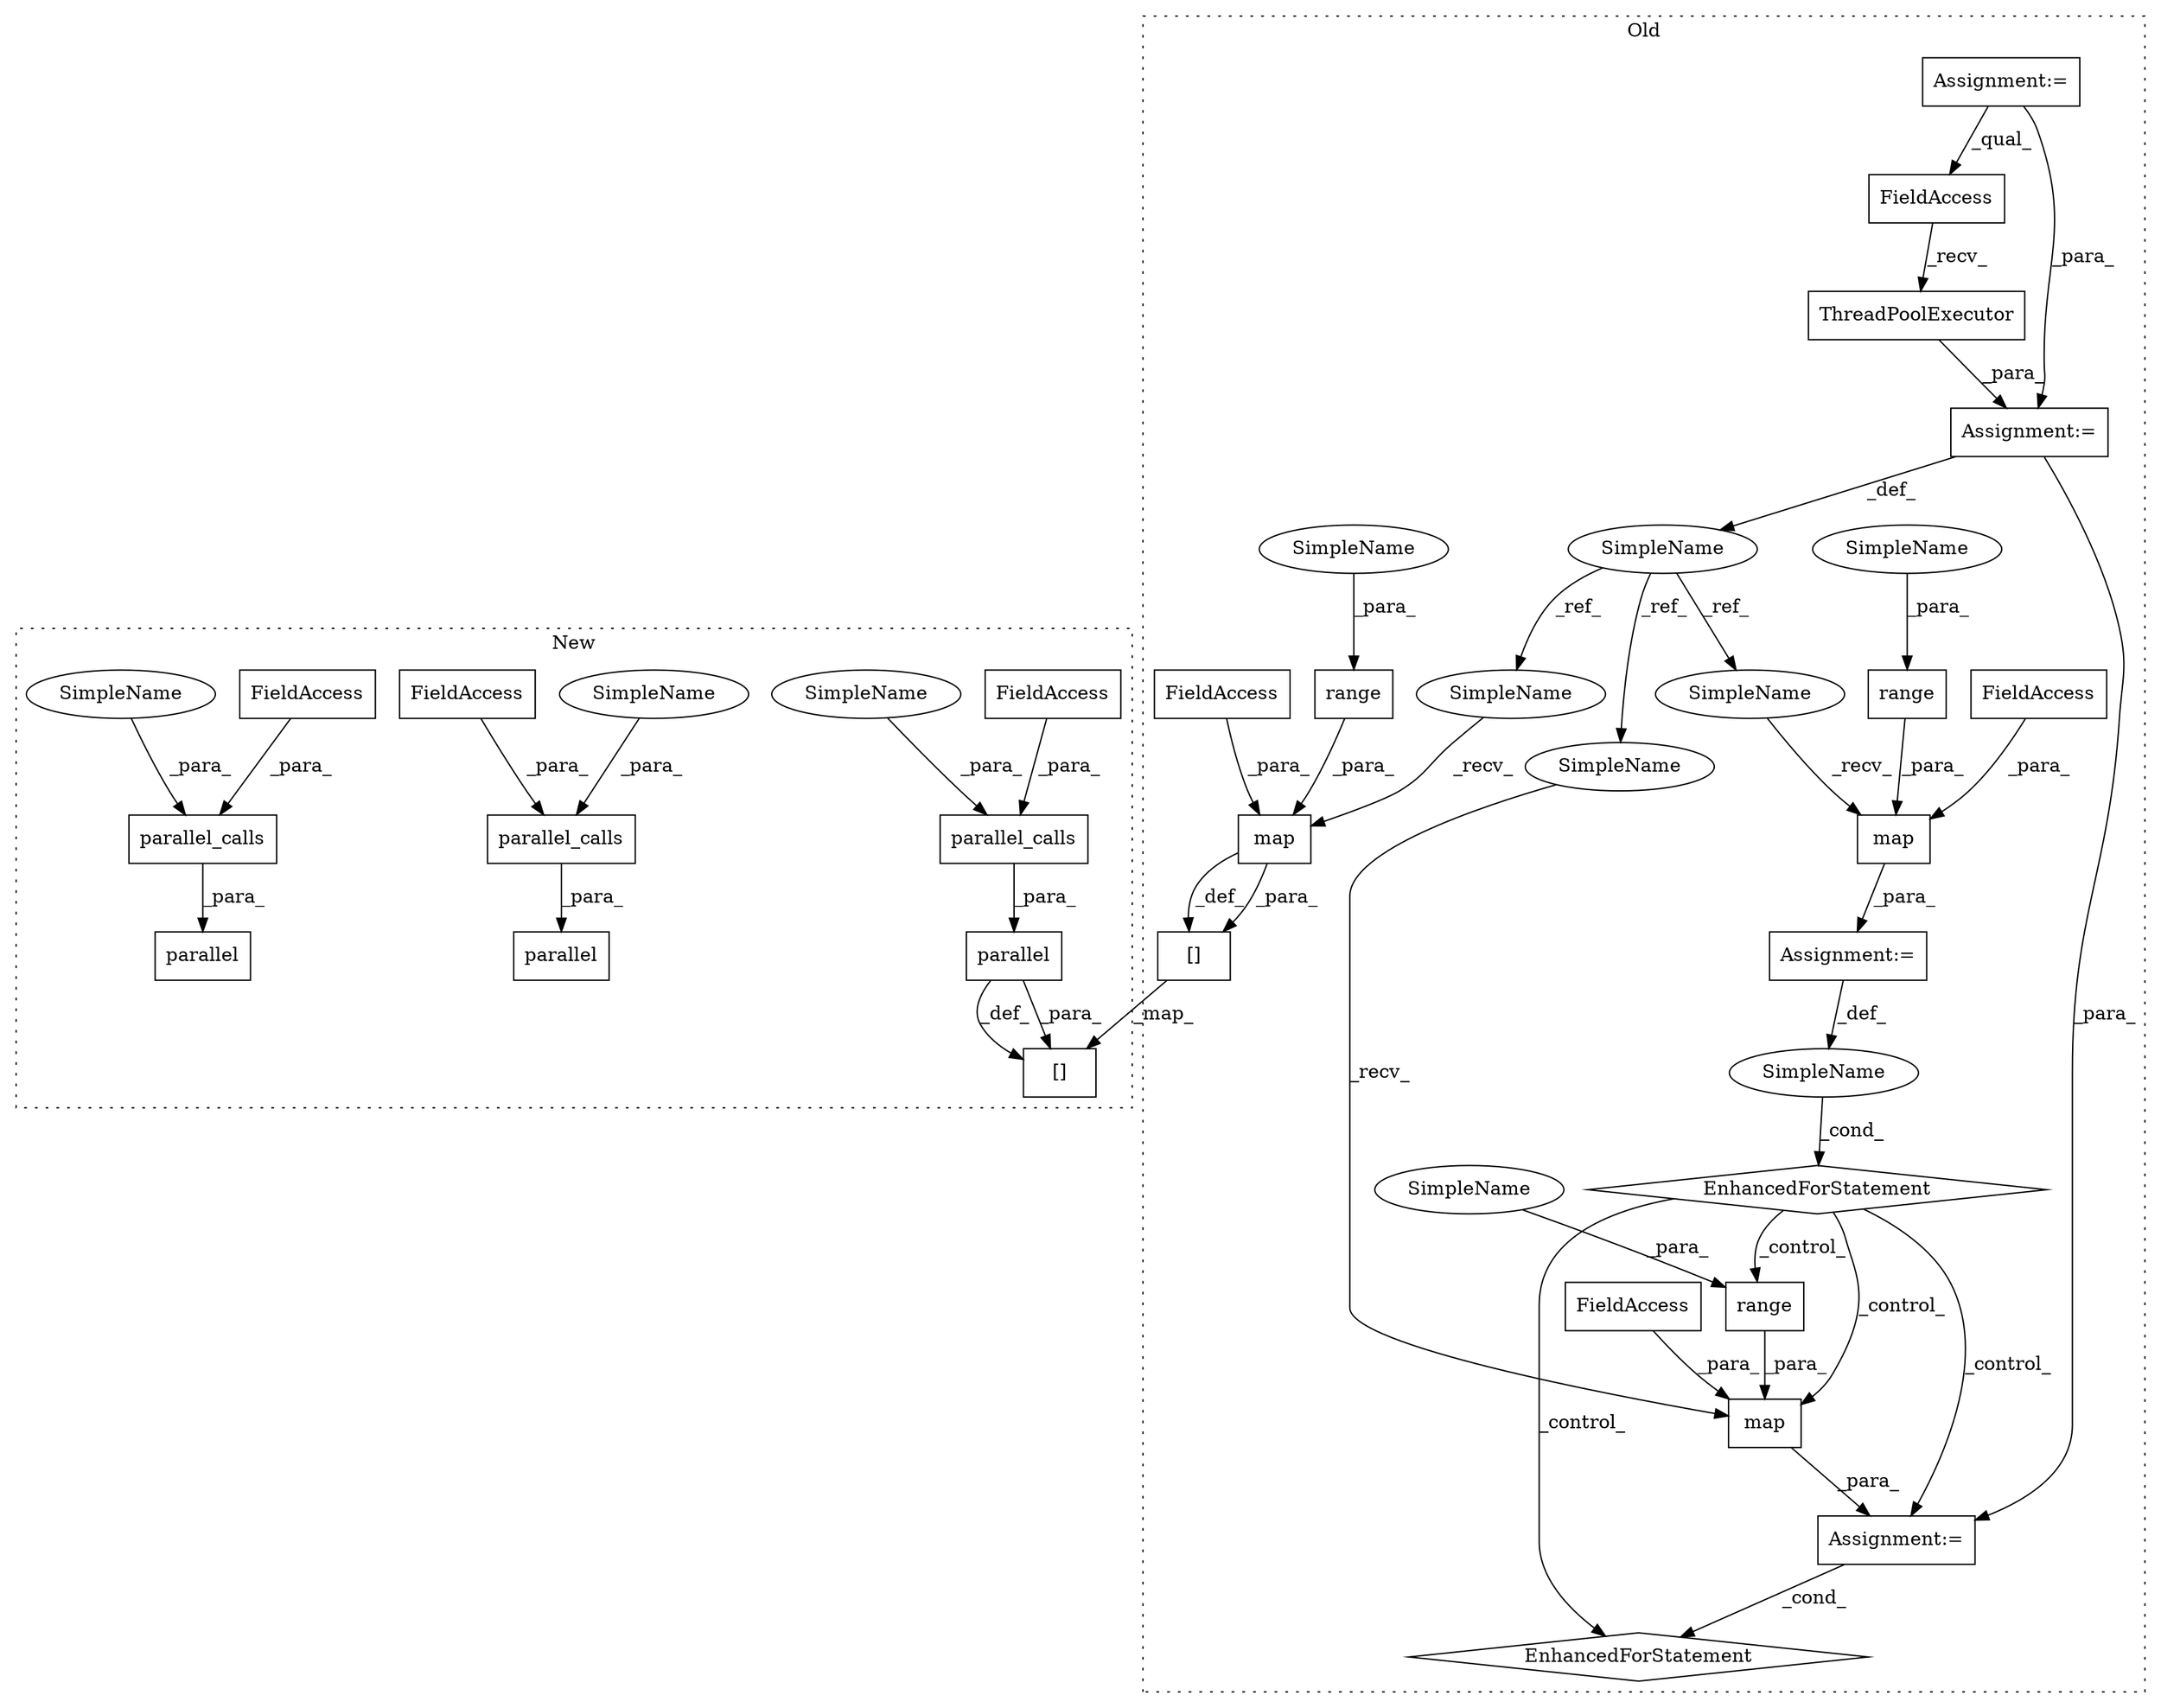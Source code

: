 digraph G {
subgraph cluster0 {
1 [label="EnhancedForStatement" a="70" s="6250,6347" l="53,2" shape="diamond"];
3 [label="range" a="32" s="6464,6477" l="6,1" shape="box"];
5 [label="range" a="32" s="6332,6345" l="6,1" shape="box"];
6 [label="SimpleName" a="42" s="6307" l="1" shape="ellipse"];
7 [label="range" a="32" s="5904,5917" l="6,1" shape="box"];
8 [label="[]" a="2" s="5929,5953" l="19,1" shape="box"];
11 [label="ThreadPoolExecutor" a="32" s="5761,5787" l="19,1" shape="box"];
12 [label="FieldAccess" a="22" s="5742" l="18" shape="box"];
16 [label="Assignment:=" a="7" s="4450" l="10" shape="box"];
17 [label="Assignment:=" a="7" s="6250,6347" l="53,2" shape="box"];
18 [label="Assignment:=" a="7" s="5741" l="1" shape="box"];
19 [label="map" a="32" s="6320,6346" l="4,1" shape="box"];
20 [label="FieldAccess" a="22" s="6324" l="7" shape="box"];
21 [label="SimpleName" a="42" s="5733" l="8" shape="ellipse"];
22 [label="map" a="32" s="5882,5918" l="4,1" shape="box"];
23 [label="FieldAccess" a="22" s="5886" l="17" shape="box"];
27 [label="map" a="32" s="6439,6478" l="4,1" shape="box"];
28 [label="FieldAccess" a="22" s="6443" l="20" shape="box"];
29 [label="EnhancedForStatement" a="70" s="6369,6479" l="53,2" shape="diamond"];
30 [label="Assignment:=" a="7" s="6369,6479" l="53,2" shape="box"];
31 [label="SimpleName" a="42" s="6338" l="7" shape="ellipse"];
32 [label="SimpleName" a="42" s="6470" l="7" shape="ellipse"];
33 [label="SimpleName" a="42" s="5910" l="7" shape="ellipse"];
34 [label="SimpleName" a="42" s="6311" l="8" shape="ellipse"];
35 [label="SimpleName" a="42" s="5873" l="8" shape="ellipse"];
36 [label="SimpleName" a="42" s="6430" l="8" shape="ellipse"];
label = "Old";
style="dotted";
}
subgraph cluster1 {
2 [label="parallel_calls" a="32" s="5956,5996" l="15,1" shape="box"];
4 [label="parallel" a="32" s="5947,5997" l="9,1" shape="box"];
9 [label="[]" a="2" s="6008,6032" l="19,1" shape="box"];
10 [label="FieldAccess" a="22" s="5971" l="17" shape="box"];
13 [label="parallel_calls" a="32" s="6338,6368" l="15,1" shape="box"];
14 [label="parallel" a="32" s="6329,6369" l="9,1" shape="box"];
15 [label="FieldAccess" a="22" s="6353" l="7" shape="box"];
24 [label="parallel_calls" a="32" s="6385,6428" l="15,1" shape="box"];
25 [label="parallel" a="32" s="6376,6429" l="9,1" shape="box"];
26 [label="FieldAccess" a="22" s="6400" l="20" shape="box"];
37 [label="SimpleName" a="42" s="5989" l="7" shape="ellipse"];
38 [label="SimpleName" a="42" s="6421" l="7" shape="ellipse"];
39 [label="SimpleName" a="42" s="6361" l="7" shape="ellipse"];
label = "New";
style="dotted";
}
1 -> 29 [label="_control_"];
1 -> 30 [label="_control_"];
1 -> 3 [label="_control_"];
1 -> 27 [label="_control_"];
2 -> 4 [label="_para_"];
3 -> 27 [label="_para_"];
4 -> 9 [label="_def_"];
4 -> 9 [label="_para_"];
5 -> 19 [label="_para_"];
6 -> 1 [label="_cond_"];
7 -> 22 [label="_para_"];
8 -> 9 [label="_map_"];
10 -> 2 [label="_para_"];
11 -> 18 [label="_para_"];
12 -> 11 [label="_recv_"];
13 -> 14 [label="_para_"];
15 -> 13 [label="_para_"];
16 -> 18 [label="_para_"];
16 -> 12 [label="_qual_"];
17 -> 6 [label="_def_"];
18 -> 30 [label="_para_"];
18 -> 21 [label="_def_"];
19 -> 17 [label="_para_"];
20 -> 19 [label="_para_"];
21 -> 35 [label="_ref_"];
21 -> 34 [label="_ref_"];
21 -> 36 [label="_ref_"];
22 -> 8 [label="_def_"];
22 -> 8 [label="_para_"];
23 -> 22 [label="_para_"];
24 -> 25 [label="_para_"];
26 -> 24 [label="_para_"];
27 -> 30 [label="_para_"];
28 -> 27 [label="_para_"];
30 -> 29 [label="_cond_"];
31 -> 5 [label="_para_"];
32 -> 3 [label="_para_"];
33 -> 7 [label="_para_"];
34 -> 19 [label="_recv_"];
35 -> 22 [label="_recv_"];
36 -> 27 [label="_recv_"];
37 -> 2 [label="_para_"];
38 -> 24 [label="_para_"];
39 -> 13 [label="_para_"];
}